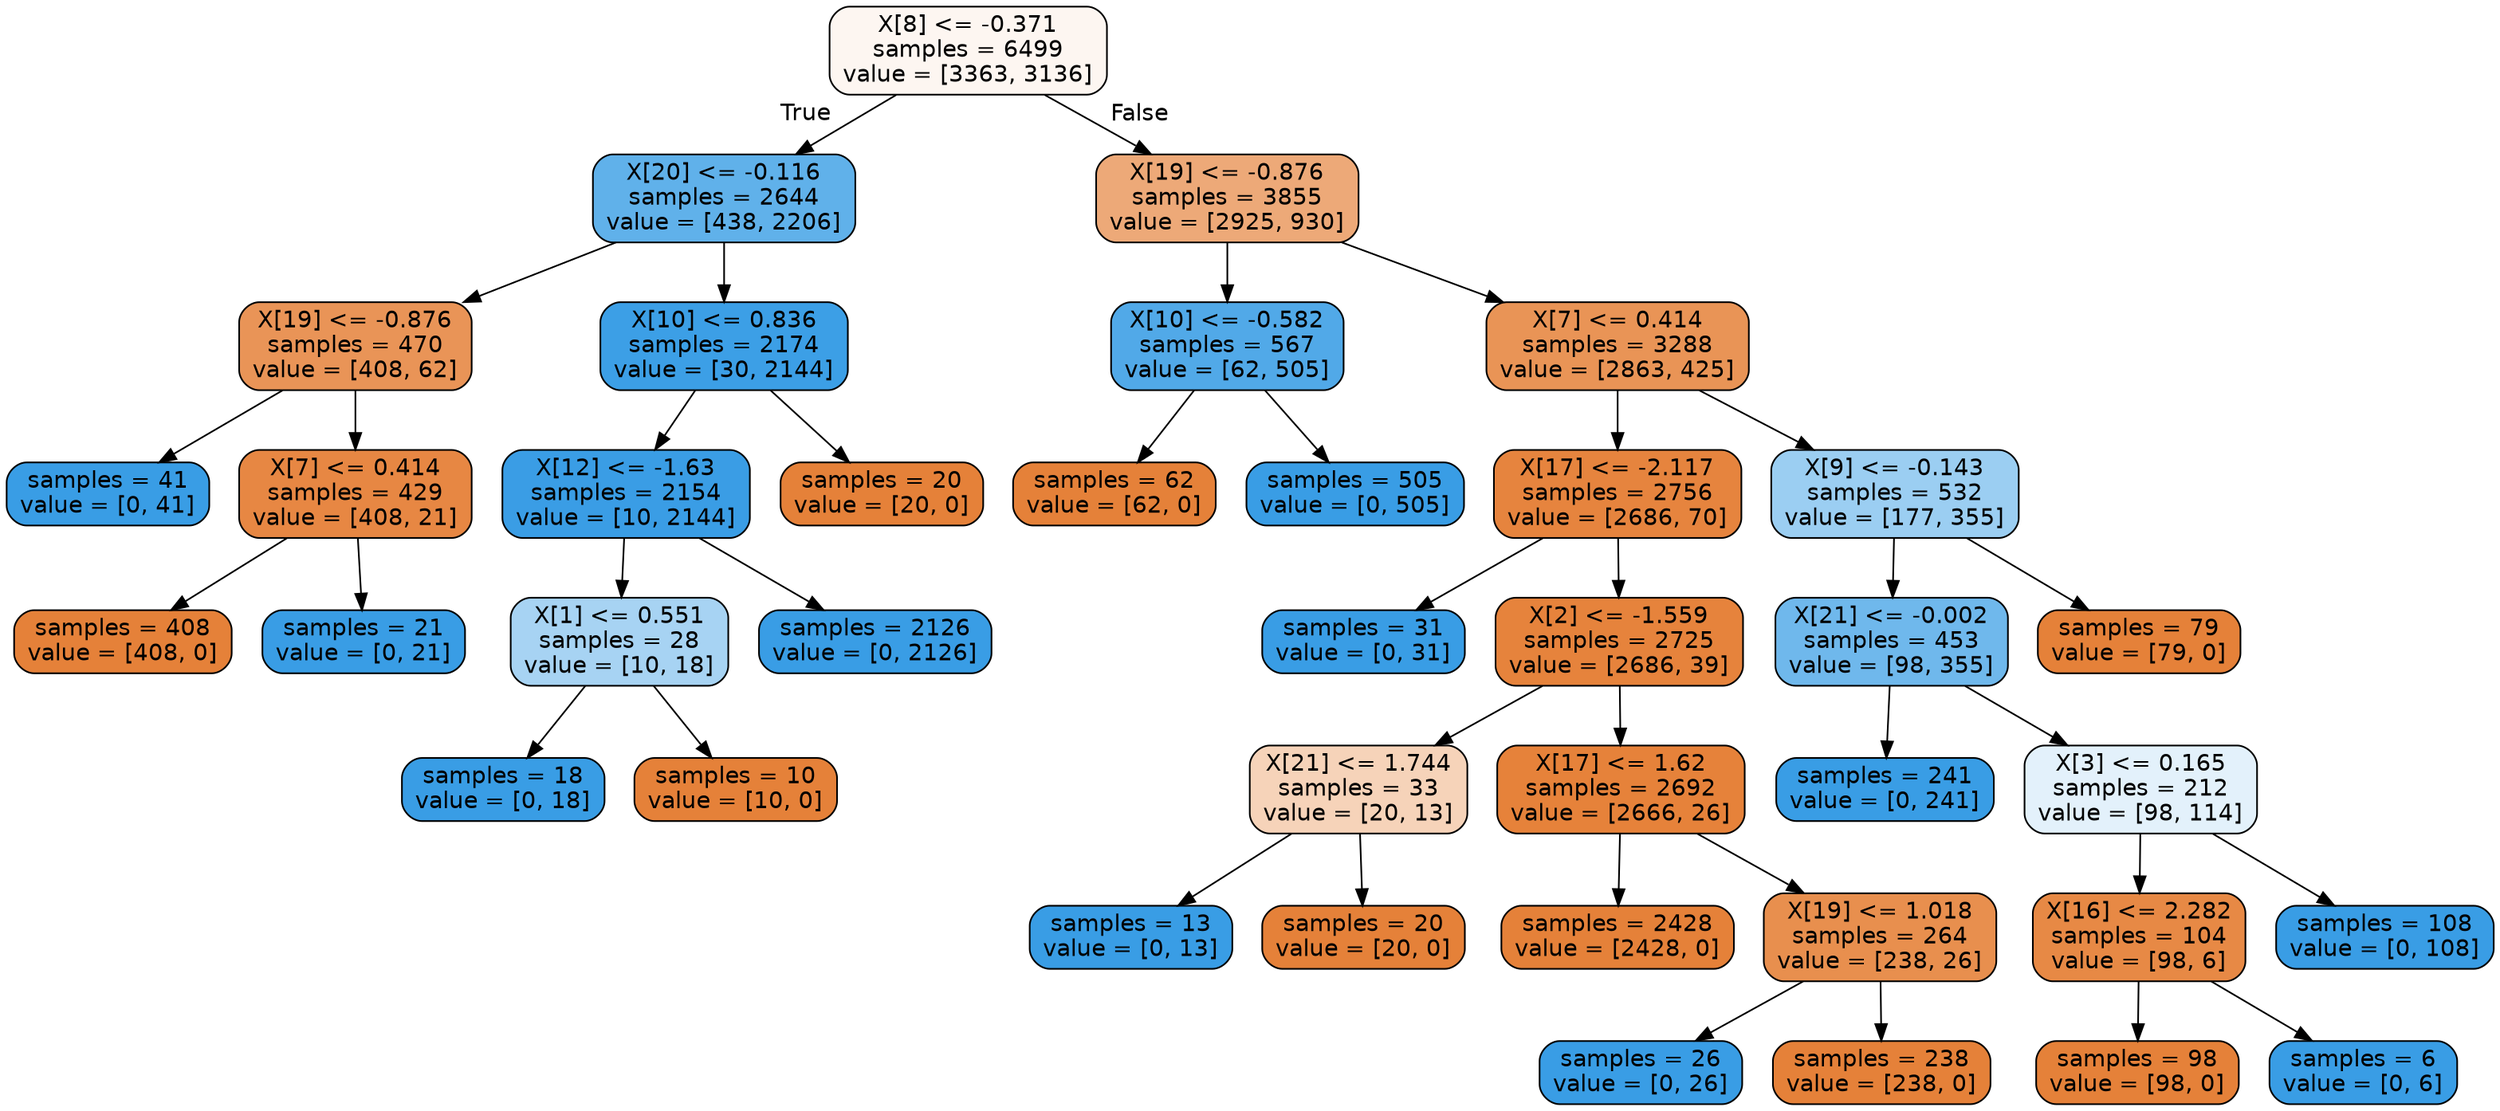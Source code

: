 digraph Tree {
node [shape=box, style="filled, rounded", color="black", fontname=helvetica] ;
edge [fontname=helvetica] ;
0 [label="X[8] <= -0.371\nsamples = 6499\nvalue = [3363, 3136]", fillcolor="#e5813911"] ;
1 [label="X[20] <= -0.116\nsamples = 2644\nvalue = [438, 2206]", fillcolor="#399de5cc"] ;
0 -> 1 [labeldistance=2.5, labelangle=45, headlabel="True"] ;
2 [label="X[19] <= -0.876\nsamples = 470\nvalue = [408, 62]", fillcolor="#e58139d8"] ;
1 -> 2 ;
3 [label="samples = 41\nvalue = [0, 41]", fillcolor="#399de5ff"] ;
2 -> 3 ;
4 [label="X[7] <= 0.414\nsamples = 429\nvalue = [408, 21]", fillcolor="#e58139f2"] ;
2 -> 4 ;
5 [label="samples = 408\nvalue = [408, 0]", fillcolor="#e58139ff"] ;
4 -> 5 ;
6 [label="samples = 21\nvalue = [0, 21]", fillcolor="#399de5ff"] ;
4 -> 6 ;
7 [label="X[10] <= 0.836\nsamples = 2174\nvalue = [30, 2144]", fillcolor="#399de5fb"] ;
1 -> 7 ;
8 [label="X[12] <= -1.63\nsamples = 2154\nvalue = [10, 2144]", fillcolor="#399de5fe"] ;
7 -> 8 ;
9 [label="X[1] <= 0.551\nsamples = 28\nvalue = [10, 18]", fillcolor="#399de571"] ;
8 -> 9 ;
10 [label="samples = 18\nvalue = [0, 18]", fillcolor="#399de5ff"] ;
9 -> 10 ;
11 [label="samples = 10\nvalue = [10, 0]", fillcolor="#e58139ff"] ;
9 -> 11 ;
12 [label="samples = 2126\nvalue = [0, 2126]", fillcolor="#399de5ff"] ;
8 -> 12 ;
13 [label="samples = 20\nvalue = [20, 0]", fillcolor="#e58139ff"] ;
7 -> 13 ;
14 [label="X[19] <= -0.876\nsamples = 3855\nvalue = [2925, 930]", fillcolor="#e58139ae"] ;
0 -> 14 [labeldistance=2.5, labelangle=-45, headlabel="False"] ;
15 [label="X[10] <= -0.582\nsamples = 567\nvalue = [62, 505]", fillcolor="#399de5e0"] ;
14 -> 15 ;
16 [label="samples = 62\nvalue = [62, 0]", fillcolor="#e58139ff"] ;
15 -> 16 ;
17 [label="samples = 505\nvalue = [0, 505]", fillcolor="#399de5ff"] ;
15 -> 17 ;
18 [label="X[7] <= 0.414\nsamples = 3288\nvalue = [2863, 425]", fillcolor="#e58139d9"] ;
14 -> 18 ;
19 [label="X[17] <= -2.117\nsamples = 2756\nvalue = [2686, 70]", fillcolor="#e58139f8"] ;
18 -> 19 ;
20 [label="samples = 31\nvalue = [0, 31]", fillcolor="#399de5ff"] ;
19 -> 20 ;
21 [label="X[2] <= -1.559\nsamples = 2725\nvalue = [2686, 39]", fillcolor="#e58139fb"] ;
19 -> 21 ;
22 [label="X[21] <= 1.744\nsamples = 33\nvalue = [20, 13]", fillcolor="#e5813959"] ;
21 -> 22 ;
23 [label="samples = 13\nvalue = [0, 13]", fillcolor="#399de5ff"] ;
22 -> 23 ;
24 [label="samples = 20\nvalue = [20, 0]", fillcolor="#e58139ff"] ;
22 -> 24 ;
25 [label="X[17] <= 1.62\nsamples = 2692\nvalue = [2666, 26]", fillcolor="#e58139fd"] ;
21 -> 25 ;
26 [label="samples = 2428\nvalue = [2428, 0]", fillcolor="#e58139ff"] ;
25 -> 26 ;
27 [label="X[19] <= 1.018\nsamples = 264\nvalue = [238, 26]", fillcolor="#e58139e3"] ;
25 -> 27 ;
28 [label="samples = 26\nvalue = [0, 26]", fillcolor="#399de5ff"] ;
27 -> 28 ;
29 [label="samples = 238\nvalue = [238, 0]", fillcolor="#e58139ff"] ;
27 -> 29 ;
30 [label="X[9] <= -0.143\nsamples = 532\nvalue = [177, 355]", fillcolor="#399de580"] ;
18 -> 30 ;
31 [label="X[21] <= -0.002\nsamples = 453\nvalue = [98, 355]", fillcolor="#399de5b9"] ;
30 -> 31 ;
32 [label="samples = 241\nvalue = [0, 241]", fillcolor="#399de5ff"] ;
31 -> 32 ;
33 [label="X[3] <= 0.165\nsamples = 212\nvalue = [98, 114]", fillcolor="#399de524"] ;
31 -> 33 ;
34 [label="X[16] <= 2.282\nsamples = 104\nvalue = [98, 6]", fillcolor="#e58139ef"] ;
33 -> 34 ;
35 [label="samples = 98\nvalue = [98, 0]", fillcolor="#e58139ff"] ;
34 -> 35 ;
36 [label="samples = 6\nvalue = [0, 6]", fillcolor="#399de5ff"] ;
34 -> 36 ;
37 [label="samples = 108\nvalue = [0, 108]", fillcolor="#399de5ff"] ;
33 -> 37 ;
38 [label="samples = 79\nvalue = [79, 0]", fillcolor="#e58139ff"] ;
30 -> 38 ;
}